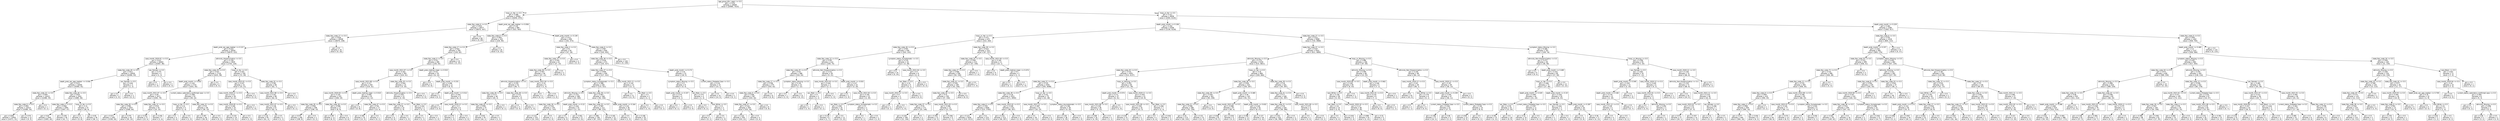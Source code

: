 digraph Tree {
node [shape=box, fontname="helvetica"] ;
edge [fontname="helvetica"] ;
0 [label="age_group_65+ years <= 0.5\ngini = 0.376\nsamples = 28000\nvalue = [20985, 7015]"] ;
1 [label="hosp_yn_Yes <= 0.5\ngini = 0.086\nsamples = 19362\nvalue = [18492, 870]"] ;
0 -> 1 [labeldistance=2.5, labelangle=45, headlabel="True"] ;
2 [label="state_fips_code_6 <= 0.5\ngini = 0.033\nsamples = 18377\nvalue = [18070, 307]"] ;
1 -> 2 ;
3 [label="state_fips_code_17 <= 0.5\ngini = 0.026\nsamples = 18308\nvalue = [18070, 238]"] ;
2 -> 3 ;
4 [label="death_prob_sex_age_median <= 0.157\ngini = 0.024\nsamples = 18292\nvalue = [18070, 222]"] ;
3 -> 4 ;
5 [label="case_month_2020-01 <= 0.5\ngini = 0.012\nsamples = 16463\nvalue = [16367, 96]"] ;
4 -> 5 ;
6 [label="state_fips_code_29 <= 0.5\ngini = 0.011\nsamples = 16459\nvalue = [16366, 93]"] ;
5 -> 6 ;
7 [label="death_prob_sex_age_median <= 0.056\ngini = 0.011\nsamples = 16456\nvalue = [16365, 91]"] ;
6 -> 7 ;
8 [label="state_fips_code_22 <= 0.5\ngini = 0.005\nsamples = 14415\nvalue = [14380, 35]"] ;
7 -> 8 ;
9 [label="state_fips_code_9 <= 0.5\ngini = 0.005\nsamples = 14414\nvalue = [14380, 34]"] ;
8 -> 9 ;
10 [label="gini = 0.004\nsamples = 14402\nvalue = [14371, 31]"] ;
9 -> 10 ;
11 [label="gini = 0.375\nsamples = 12\nvalue = [9, 3]"] ;
9 -> 11 ;
12 [label="gini = 0.0\nsamples = 1\nvalue = [0, 1]"] ;
8 -> 12 ;
13 [label="state_fips_code_26 <= 0.5\ngini = 0.053\nsamples = 2041\nvalue = [1985, 56]"] ;
7 -> 13 ;
14 [label="state_fips_code_4 <= 0.5\ngini = 0.046\nsamples = 1994\nvalue = [1947, 47]"] ;
13 -> 14 ;
15 [label="gini = 0.04\nsamples = 1945\nvalue = [1905, 40]"] ;
14 -> 15 ;
16 [label="gini = 0.245\nsamples = 49\nvalue = [42, 7]"] ;
14 -> 16 ;
17 [label="hosp_yn_No <= 0.5\ngini = 0.31\nsamples = 47\nvalue = [38, 9]"] ;
13 -> 17 ;
18 [label="gini = 0.0\nsamples = 8\nvalue = [0, 8]"] ;
17 -> 18 ;
19 [label="gini = 0.05\nsamples = 39\nvalue = [38, 1]"] ;
17 -> 19 ;
20 [label="sex_Female <= 0.5\ngini = 0.444\nsamples = 3\nvalue = [1, 2]"] ;
6 -> 20 ;
21 [label="gini = 0.0\nsamples = 1\nvalue = [1, 0]"] ;
20 -> 21 ;
22 [label="gini = 0.0\nsamples = 2\nvalue = [0, 2]"] ;
20 -> 22 ;
23 [label="sex_Female <= 0.5\ngini = 0.375\nsamples = 4\nvalue = [1, 3]"] ;
5 -> 23 ;
24 [label="gini = 0.0\nsamples = 1\nvalue = [1, 0]"] ;
23 -> 24 ;
25 [label="gini = 0.0\nsamples = 3\nvalue = [0, 3]"] ;
23 -> 25 ;
26 [label="ethnicity_Hispanic/Latino <= 0.5\ngini = 0.128\nsamples = 1829\nvalue = [1703, 126]"] ;
4 -> 26 ;
27 [label="state_fips_code_29 <= 0.5\ngini = 0.107\nsamples = 1729\nvalue = [1631, 98]"] ;
26 -> 27 ;
28 [label="death_prob_month <= 0.632\ngini = 0.102\nsamples = 1724\nvalue = [1631, 93]"] ;
27 -> 28 ;
29 [label="case_month_2021-07 <= 0.5\ngini = 0.09\nsamples = 1671\nvalue = [1592, 79]"] ;
28 -> 29 ;
30 [label="state_fips_code_26 <= 0.5\ngini = 0.081\nsamples = 1637\nvalue = [1568, 69]"] ;
29 -> 30 ;
31 [label="gini = 0.071\nsamples = 1597\nvalue = [1538, 59]"] ;
30 -> 31 ;
32 [label="gini = 0.375\nsamples = 40\nvalue = [30, 10]"] ;
30 -> 32 ;
33 [label="state_fips_code_12 <= 0.5\ngini = 0.415\nsamples = 34\nvalue = [24, 10]"] ;
29 -> 33 ;
34 [label="gini = 0.252\nsamples = 27\nvalue = [23, 4]"] ;
33 -> 34 ;
35 [label="gini = 0.245\nsamples = 7\nvalue = [1, 6]"] ;
33 -> 35 ;
36 [label="current_status_Laboratory-confirmed case <= 0.5\ngini = 0.389\nsamples = 53\nvalue = [39, 14]"] ;
28 -> 36 ;
37 [label="hosp_yn_No <= 0.5\ngini = 0.32\nsamples = 5\nvalue = [1, 4]"] ;
36 -> 37 ;
38 [label="gini = 0.0\nsamples = 4\nvalue = [0, 4]"] ;
37 -> 38 ;
39 [label="gini = 0.0\nsamples = 1\nvalue = [1, 0]"] ;
37 -> 39 ;
40 [label="state_fips_code_22 <= 0.5\ngini = 0.33\nsamples = 48\nvalue = [38, 10]"] ;
36 -> 40 ;
41 [label="gini = 0.287\nsamples = 46\nvalue = [38, 8]"] ;
40 -> 41 ;
42 [label="gini = 0.0\nsamples = 2\nvalue = [0, 2]"] ;
40 -> 42 ;
43 [label="gini = 0.0\nsamples = 5\nvalue = [0, 5]"] ;
27 -> 43 ;
44 [label="hosp_yn_No <= 0.5\ngini = 0.403\nsamples = 100\nvalue = [72, 28]"] ;
26 -> 44 ;
45 [label="case_month_2022-01 <= 0.5\ngini = 0.437\nsamples = 31\nvalue = [10, 21]"] ;
44 -> 45 ;
46 [label="case_month_2020-11 <= 0.5\ngini = 0.311\nsamples = 26\nvalue = [5, 21]"] ;
45 -> 46 ;
47 [label="case_month_2020-05 <= 0.5\ngini = 0.269\nsamples = 25\nvalue = [4, 21]"] ;
46 -> 47 ;
48 [label="gini = 0.219\nsamples = 24\nvalue = [3, 21]"] ;
47 -> 48 ;
49 [label="gini = 0.0\nsamples = 1\nvalue = [1, 0]"] ;
47 -> 49 ;
50 [label="gini = 0.0\nsamples = 1\nvalue = [1, 0]"] ;
46 -> 50 ;
51 [label="gini = 0.0\nsamples = 5\nvalue = [5, 0]"] ;
45 -> 51 ;
52 [label="state_fips_code_32 <= 0.5\ngini = 0.182\nsamples = 69\nvalue = [62, 7]"] ;
44 -> 52 ;
53 [label="case_month_2021-08 <= 0.5\ngini = 0.161\nsamples = 68\nvalue = [62, 6]"] ;
52 -> 53 ;
54 [label="case_month_2021-07 <= 0.5\ngini = 0.138\nsamples = 67\nvalue = [62, 5]"] ;
53 -> 54 ;
55 [label="gini = 0.116\nsamples = 65\nvalue = [61, 4]"] ;
54 -> 55 ;
56 [label="gini = 0.5\nsamples = 2\nvalue = [1, 1]"] ;
54 -> 56 ;
57 [label="gini = 0.0\nsamples = 1\nvalue = [0, 1]"] ;
53 -> 57 ;
58 [label="gini = 0.0\nsamples = 1\nvalue = [0, 1]"] ;
52 -> 58 ;
59 [label="gini = 0.0\nsamples = 16\nvalue = [0, 16]"] ;
3 -> 59 ;
60 [label="gini = 0.0\nsamples = 69\nvalue = [0, 69]"] ;
2 -> 60 ;
61 [label="death_prob_sex_age_median <= 0.056\ngini = 0.49\nsamples = 985\nvalue = [422, 563]"] ;
1 -> 61 ;
62 [label="state_fips_code_6 <= 0.5\ngini = 0.404\nsamples = 320\nvalue = [230, 90]"] ;
61 -> 62 ;
63 [label="state_fips_code_17 <= 0.5\ngini = 0.344\nsamples = 295\nvalue = [230, 65]"] ;
62 -> 63 ;
64 [label="state_fips_code_4 <= 0.5\ngini = 0.311\nsamples = 285\nvalue = [230, 55]"] ;
63 -> 64 ;
65 [label="case_month_2021-07 <= 0.5\ngini = 0.262\nsamples = 265\nvalue = [224, 41]"] ;
64 -> 65 ;
66 [label="case_month_2021-08 <= 0.5\ngini = 0.217\nsamples = 250\nvalue = [219, 31]"] ;
65 -> 66 ;
67 [label="case_month_2020-03 <= 0.5\ngini = 0.155\nsamples = 225\nvalue = [206, 19]"] ;
66 -> 67 ;
68 [label="state_fips_code_35 <= 0.5\ngini = 0.092\nsamples = 208\nvalue = [198, 10]"] ;
67 -> 68 ;
69 [label="gini = 0.075\nsamples = 206\nvalue = [198, 8]"] ;
68 -> 69 ;
70 [label="gini = 0.0\nsamples = 2\nvalue = [0, 2]"] ;
68 -> 70 ;
71 [label="state_fips_code_36 <= 0.5\ngini = 0.498\nsamples = 17\nvalue = [8, 9]"] ;
67 -> 71 ;
72 [label="gini = 0.397\nsamples = 11\nvalue = [8, 3]"] ;
71 -> 72 ;
73 [label="gini = 0.0\nsamples = 6\nvalue = [0, 6]"] ;
71 -> 73 ;
74 [label="death_prob_medical_mean <= 0.515\ngini = 0.499\nsamples = 25\nvalue = [13, 12]"] ;
66 -> 74 ;
75 [label="gini = 0.0\nsamples = 8\nvalue = [0, 8]"] ;
74 -> 75 ;
76 [label="state_fips_code_47 <= 0.5\ngini = 0.36\nsamples = 17\nvalue = [13, 4]"] ;
74 -> 76 ;
77 [label="gini = 0.305\nsamples = 16\nvalue = [13, 3]"] ;
76 -> 77 ;
78 [label="gini = 0.0\nsamples = 1\nvalue = [0, 1]"] ;
76 -> 78 ;
79 [label="state_fips_code_20 <= 0.5\ngini = 0.444\nsamples = 15\nvalue = [5, 10]"] ;
65 -> 79 ;
80 [label="ethnicity_Hispanic/Latino <= 0.5\ngini = 0.355\nsamples = 13\nvalue = [3, 10]"] ;
79 -> 80 ;
81 [label="state_fips_code_27 <= 0.5\ngini = 0.18\nsamples = 10\nvalue = [1, 9]"] ;
80 -> 81 ;
82 [label="gini = 0.0\nsamples = 9\nvalue = [0, 9]"] ;
81 -> 82 ;
83 [label="gini = 0.0\nsamples = 1\nvalue = [1, 0]"] ;
81 -> 83 ;
84 [label="sex_Male <= 0.5\ngini = 0.444\nsamples = 3\nvalue = [2, 1]"] ;
80 -> 84 ;
85 [label="gini = 0.5\nsamples = 2\nvalue = [1, 1]"] ;
84 -> 85 ;
86 [label="gini = 0.0\nsamples = 1\nvalue = [1, 0]"] ;
84 -> 86 ;
87 [label="gini = 0.0\nsamples = 2\nvalue = [2, 0]"] ;
79 -> 87 ;
88 [label="death_prob_medical_mean <= 0.515\ngini = 0.42\nsamples = 20\nvalue = [6, 14]"] ;
64 -> 88 ;
89 [label="gini = 0.0\nsamples = 9\nvalue = [0, 9]"] ;
88 -> 89 ;
90 [label="death_prob_month <= 0.231\ngini = 0.496\nsamples = 11\nvalue = [6, 5]"] ;
88 -> 90 ;
91 [label="gini = 0.0\nsamples = 2\nvalue = [0, 2]"] ;
90 -> 91 ;
92 [label="death_prob_month <= 0.312\ngini = 0.444\nsamples = 9\nvalue = [6, 3]"] ;
90 -> 92 ;
93 [label="gini = 0.0\nsamples = 3\nvalue = [3, 0]"] ;
92 -> 93 ;
94 [label="case_month_2020-12 <= 0.5\ngini = 0.5\nsamples = 6\nvalue = [3, 3]"] ;
92 -> 94 ;
95 [label="gini = 0.375\nsamples = 4\nvalue = [1, 3]"] ;
94 -> 95 ;
96 [label="gini = 0.0\nsamples = 2\nvalue = [2, 0]"] ;
94 -> 96 ;
97 [label="gini = 0.0\nsamples = 10\nvalue = [0, 10]"] ;
63 -> 97 ;
98 [label="gini = 0.0\nsamples = 25\nvalue = [0, 25]"] ;
62 -> 98 ;
99 [label="death_prob_month <= 0.139\ngini = 0.411\nsamples = 665\nvalue = [192, 473]"] ;
61 -> 99 ;
100 [label="state_fips_code_4 <= 0.5\ngini = 0.4\nsamples = 65\nvalue = [47, 18]"] ;
99 -> 100 ;
101 [label="state_fips_code_72 <= 0.5\ngini = 0.354\nsamples = 61\nvalue = [47, 14]"] ;
100 -> 101 ;
102 [label="state_fips_code_36 <= 0.5\ngini = 0.307\nsamples = 58\nvalue = [47, 11]"] ;
101 -> 102 ;
103 [label="ethnicity_Hispanic/Latino <= 0.5\ngini = 0.229\nsamples = 53\nvalue = [46, 7]"] ;
102 -> 103 ;
104 [label="state_fips_code_26 <= 0.5\ngini = 0.117\nsamples = 48\nvalue = [45, 3]"] ;
103 -> 104 ;
105 [label="state_fips_code_42 <= 0.5\ngini = 0.081\nsamples = 47\nvalue = [45, 2]"] ;
104 -> 105 ;
106 [label="gini = 0.043\nsamples = 45\nvalue = [44, 1]"] ;
105 -> 106 ;
107 [label="gini = 0.5\nsamples = 2\nvalue = [1, 1]"] ;
105 -> 107 ;
108 [label="gini = 0.0\nsamples = 1\nvalue = [0, 1]"] ;
104 -> 108 ;
109 [label="state_fips_code_48 <= 0.5\ngini = 0.32\nsamples = 5\nvalue = [1, 4]"] ;
103 -> 109 ;
110 [label="gini = 0.0\nsamples = 4\nvalue = [0, 4]"] ;
109 -> 110 ;
111 [label="gini = 0.0\nsamples = 1\nvalue = [1, 0]"] ;
109 -> 111 ;
112 [label="case_month_2021-04 <= 0.5\ngini = 0.32\nsamples = 5\nvalue = [1, 4]"] ;
102 -> 112 ;
113 [label="gini = 0.0\nsamples = 4\nvalue = [0, 4]"] ;
112 -> 113 ;
114 [label="gini = 0.0\nsamples = 1\nvalue = [1, 0]"] ;
112 -> 114 ;
115 [label="gini = 0.0\nsamples = 3\nvalue = [0, 3]"] ;
101 -> 115 ;
116 [label="gini = 0.0\nsamples = 4\nvalue = [0, 4]"] ;
100 -> 116 ;
117 [label="state_fips_code_6 <= 0.5\ngini = 0.367\nsamples = 600\nvalue = [145, 455]"] ;
99 -> 117 ;
118 [label="state_fips_code_39 <= 0.5\ngini = 0.426\nsamples = 472\nvalue = [145, 327]"] ;
117 -> 118 ;
119 [label="state_fips_code_27 <= 0.5\ngini = 0.406\nsamples = 449\nvalue = [127, 322]"] ;
118 -> 119 ;
120 [label="symptom_status_Symptomatic <= 0.5\ngini = 0.388\nsamples = 436\nvalue = [115, 321]"] ;
119 -> 120 ;
121 [label="ethnicity_Missing <= 0.5\ngini = 0.215\nsamples = 188\nvalue = [23, 165]"] ;
120 -> 121 ;
122 [label="state_fips_code_18 <= 0.5\ngini = 0.143\nsamples = 155\nvalue = [12, 143]"] ;
121 -> 122 ;
123 [label="gini = 0.122\nsamples = 153\nvalue = [10, 143]"] ;
122 -> 123 ;
124 [label="gini = 0.0\nsamples = 2\nvalue = [2, 0]"] ;
122 -> 124 ;
125 [label="death_prob_month <= 0.22\ngini = 0.444\nsamples = 33\nvalue = [11, 22]"] ;
121 -> 125 ;
126 [label="gini = 0.0\nsamples = 6\nvalue = [6, 0]"] ;
125 -> 126 ;
127 [label="gini = 0.302\nsamples = 27\nvalue = [5, 22]"] ;
125 -> 127 ;
128 [label="state_fips_code_36 <= 0.5\ngini = 0.467\nsamples = 248\nvalue = [92, 156]"] ;
120 -> 128 ;
129 [label="state_fips_code_32 <= 0.5\ngini = 0.487\nsamples = 212\nvalue = [89, 123]"] ;
128 -> 129 ;
130 [label="gini = 0.496\nsamples = 190\nvalue = [87, 103]"] ;
129 -> 130 ;
131 [label="gini = 0.165\nsamples = 22\nvalue = [2, 20]"] ;
129 -> 131 ;
132 [label="death_prob_month <= 0.164\ngini = 0.153\nsamples = 36\nvalue = [3, 33]"] ;
128 -> 132 ;
133 [label="gini = 0.0\nsamples = 1\nvalue = [1, 0]"] ;
132 -> 133 ;
134 [label="gini = 0.108\nsamples = 35\nvalue = [2, 33]"] ;
132 -> 134 ;
135 [label="case_month_2021-11 <= 0.5\ngini = 0.142\nsamples = 13\nvalue = [12, 1]"] ;
119 -> 135 ;
136 [label="gini = 0.0\nsamples = 11\nvalue = [11, 0]"] ;
135 -> 136 ;
137 [label="sex_Male <= 0.5\ngini = 0.5\nsamples = 2\nvalue = [1, 1]"] ;
135 -> 137 ;
138 [label="gini = 0.0\nsamples = 1\nvalue = [1, 0]"] ;
137 -> 138 ;
139 [label="gini = 0.0\nsamples = 1\nvalue = [0, 1]"] ;
137 -> 139 ;
140 [label="death_prob_month <= 0.172\ngini = 0.34\nsamples = 23\nvalue = [18, 5]"] ;
118 -> 140 ;
141 [label="symptom_status_Missing <= 0.5\ngini = 0.5\nsamples = 8\nvalue = [4, 4]"] ;
140 -> 141 ;
142 [label="death_prob_month <= 0.157\ngini = 0.375\nsamples = 4\nvalue = [3, 1]"] ;
141 -> 142 ;
143 [label="gini = 0.0\nsamples = 1\nvalue = [0, 1]"] ;
142 -> 143 ;
144 [label="gini = 0.0\nsamples = 3\nvalue = [3, 0]"] ;
142 -> 144 ;
145 [label="sex_Male <= 0.5\ngini = 0.375\nsamples = 4\nvalue = [1, 3]"] ;
141 -> 145 ;
146 [label="gini = 0.0\nsamples = 2\nvalue = [0, 2]"] ;
145 -> 146 ;
147 [label="race_White <= 0.5\ngini = 0.5\nsamples = 2\nvalue = [1, 1]"] ;
145 -> 147 ;
148 [label="gini = 0.0\nsamples = 1\nvalue = [0, 1]"] ;
147 -> 148 ;
149 [label="gini = 0.0\nsamples = 1\nvalue = [1, 0]"] ;
147 -> 149 ;
150 [label="current_status_Probable Case <= 0.5\ngini = 0.124\nsamples = 15\nvalue = [14, 1]"] ;
140 -> 150 ;
151 [label="gini = 0.0\nsamples = 14\nvalue = [14, 0]"] ;
150 -> 151 ;
152 [label="gini = 0.0\nsamples = 1\nvalue = [0, 1]"] ;
150 -> 152 ;
153 [label="gini = 0.0\nsamples = 128\nvalue = [0, 128]"] ;
117 -> 153 ;
154 [label="hosp_yn_No <= 0.5\ngini = 0.411\nsamples = 8638\nvalue = [2493, 6145]"] ;
0 -> 154 [labeldistance=2.5, labelangle=-45, headlabel="False"] ;
155 [label="death_prob_month <= 0.106\ngini = 0.292\nsamples = 6358\nvalue = [1130, 5228]"] ;
154 -> 155 ;
156 [label="hosp_yn_Yes <= 0.5\ngini = 0.475\nsamples = 670\nvalue = [410, 260]"] ;
155 -> 156 ;
157 [label="state_fips_code_26 <= 0.5\ngini = 0.355\nsamples = 446\nvalue = [343, 103]"] ;
156 -> 157 ;
158 [label="state_fips_code_12 <= 0.5\ngini = 0.297\nsamples = 414\nvalue = [339, 75]"] ;
157 -> 158 ;
159 [label="state_fips_code_25 <= 0.5\ngini = 0.24\nsamples = 388\nvalue = [334, 54]"] ;
158 -> 159 ;
160 [label="state_fips_code_17 <= 0.5\ngini = 0.199\nsamples = 375\nvalue = [333, 42]"] ;
159 -> 160 ;
161 [label="state_fips_code_6 <= 0.5\ngini = 0.168\nsamples = 367\nvalue = [333, 34]"] ;
160 -> 161 ;
162 [label="state_fips_code_47 <= 0.5\ngini = 0.134\nsamples = 359\nvalue = [333, 26]"] ;
161 -> 162 ;
163 [label="gini = 0.116\nsamples = 355\nvalue = [333, 22]"] ;
162 -> 163 ;
164 [label="gini = 0.0\nsamples = 4\nvalue = [0, 4]"] ;
162 -> 164 ;
165 [label="gini = 0.0\nsamples = 8\nvalue = [0, 8]"] ;
161 -> 165 ;
166 [label="gini = 0.0\nsamples = 8\nvalue = [0, 8]"] ;
160 -> 166 ;
167 [label="symptom_status_Missing <= 0.5\ngini = 0.142\nsamples = 13\nvalue = [1, 12]"] ;
159 -> 167 ;
168 [label="gini = 0.0\nsamples = 1\nvalue = [1, 0]"] ;
167 -> 168 ;
169 [label="gini = 0.0\nsamples = 12\nvalue = [0, 12]"] ;
167 -> 169 ;
170 [label="ethnicity_Non-Hispanic/Latino <= 0.5\ngini = 0.311\nsamples = 26\nvalue = [5, 21]"] ;
158 -> 170 ;
171 [label="case_month_2022-03 <= 0.5\ngini = 0.444\nsamples = 3\nvalue = [2, 1]"] ;
170 -> 171 ;
172 [label="sex_Male <= 0.5\ngini = 0.5\nsamples = 2\nvalue = [1, 1]"] ;
171 -> 172 ;
173 [label="gini = 0.0\nsamples = 1\nvalue = [1, 0]"] ;
172 -> 173 ;
174 [label="gini = 0.0\nsamples = 1\nvalue = [0, 1]"] ;
172 -> 174 ;
175 [label="gini = 0.0\nsamples = 1\nvalue = [1, 0]"] ;
171 -> 175 ;
176 [label="death_prob_month <= 0.033\ngini = 0.227\nsamples = 23\nvalue = [3, 20]"] ;
170 -> 176 ;
177 [label="gini = 0.0\nsamples = 1\nvalue = [1, 0]"] ;
176 -> 177 ;
178 [label="case_month_2021-03 <= 0.5\ngini = 0.165\nsamples = 22\nvalue = [2, 20]"] ;
176 -> 178 ;
179 [label="sex_Male <= 0.5\ngini = 0.095\nsamples = 20\nvalue = [1, 19]"] ;
178 -> 179 ;
180 [label="gini = 0.219\nsamples = 8\nvalue = [1, 7]"] ;
179 -> 180 ;
181 [label="gini = 0.0\nsamples = 12\nvalue = [0, 12]"] ;
179 -> 181 ;
182 [label="symptom_status_Symptomatic <= 0.5\ngini = 0.5\nsamples = 2\nvalue = [1, 1]"] ;
178 -> 182 ;
183 [label="gini = 0.0\nsamples = 1\nvalue = [0, 1]"] ;
182 -> 183 ;
184 [label="gini = 0.0\nsamples = 1\nvalue = [1, 0]"] ;
182 -> 184 ;
185 [label="symptom_status_Symptomatic <= 0.5\ngini = 0.219\nsamples = 32\nvalue = [4, 28]"] ;
157 -> 185 ;
186 [label="gini = 0.0\nsamples = 24\nvalue = [0, 24]"] ;
185 -> 186 ;
187 [label="case_month_2021-04 <= 0.5\ngini = 0.5\nsamples = 8\nvalue = [4, 4]"] ;
185 -> 187 ;
188 [label="sex_Male <= 0.5\ngini = 0.32\nsamples = 5\nvalue = [4, 1]"] ;
187 -> 188 ;
189 [label="case_month_2022-11 <= 0.5\ngini = 0.5\nsamples = 2\nvalue = [1, 1]"] ;
188 -> 189 ;
190 [label="gini = 0.0\nsamples = 1\nvalue = [0, 1]"] ;
189 -> 190 ;
191 [label="gini = 0.0\nsamples = 1\nvalue = [1, 0]"] ;
189 -> 191 ;
192 [label="gini = 0.0\nsamples = 3\nvalue = [3, 0]"] ;
188 -> 192 ;
193 [label="gini = 0.0\nsamples = 3\nvalue = [0, 3]"] ;
187 -> 193 ;
194 [label="state_fips_code_39 <= 0.5\ngini = 0.419\nsamples = 224\nvalue = [67, 157]"] ;
156 -> 194 ;
195 [label="state_fips_code_24 <= 0.5\ngini = 0.392\nsamples = 213\nvalue = [57, 156]"] ;
194 -> 195 ;
196 [label="state_fips_code_27 <= 0.5\ngini = 0.368\nsamples = 206\nvalue = [50, 156]"] ;
195 -> 196 ;
197 [label="state_fips_code_41 <= 0.5\ngini = 0.339\nsamples = 199\nvalue = [43, 156]"] ;
196 -> 197 ;
198 [label="state_fips_code_34 <= 0.5\ngini = 0.31\nsamples = 193\nvalue = [37, 156]"] ;
197 -> 198 ;
199 [label="state_fips_code_37 <= 0.5\ngini = 0.25\nsamples = 171\nvalue = [25, 146]"] ;
198 -> 199 ;
200 [label="gini = 0.228\nsamples = 168\nvalue = [22, 146]"] ;
199 -> 200 ;
201 [label="gini = 0.0\nsamples = 3\nvalue = [3, 0]"] ;
199 -> 201 ;
202 [label="case_month_2021-03 <= 0.5\ngini = 0.496\nsamples = 22\nvalue = [12, 10]"] ;
198 -> 202 ;
203 [label="gini = 0.355\nsamples = 13\nvalue = [10, 3]"] ;
202 -> 203 ;
204 [label="gini = 0.346\nsamples = 9\nvalue = [2, 7]"] ;
202 -> 204 ;
205 [label="gini = 0.0\nsamples = 6\nvalue = [6, 0]"] ;
197 -> 205 ;
206 [label="gini = 0.0\nsamples = 7\nvalue = [7, 0]"] ;
196 -> 206 ;
207 [label="gini = 0.0\nsamples = 7\nvalue = [7, 0]"] ;
195 -> 207 ;
208 [label="case_month_2021-04 <= 0.5\ngini = 0.165\nsamples = 11\nvalue = [10, 1]"] ;
194 -> 208 ;
209 [label="gini = 0.0\nsamples = 9\nvalue = [9, 0]"] ;
208 -> 209 ;
210 [label="death_prob_medical_mean <= 0.474\ngini = 0.5\nsamples = 2\nvalue = [1, 1]"] ;
208 -> 210 ;
211 [label="gini = 0.0\nsamples = 1\nvalue = [0, 1]"] ;
210 -> 211 ;
212 [label="gini = 0.0\nsamples = 1\nvalue = [1, 0]"] ;
210 -> 212 ;
213 [label="state_fips_code_27 <= 0.5\ngini = 0.221\nsamples = 5688\nvalue = [720, 4968]"] ;
155 -> 213 ;
214 [label="state_fips_code_37 <= 0.5\ngini = 0.197\nsamples = 5501\nvalue = [611, 4890]"] ;
213 -> 214 ;
215 [label="ethnicity_Missing <= 0.5\ngini = 0.174\nsamples = 5335\nvalue = [514, 4821]"] ;
214 -> 215 ;
216 [label="state_fips_code_20 <= 0.5\ngini = 0.131\nsamples = 4451\nvalue = [314, 4137]"] ;
215 -> 216 ;
217 [label="state_fips_code_21 <= 0.5\ngini = 0.125\nsamples = 4391\nvalue = [293, 4098]"] ;
216 -> 217 ;
218 [label="state_fips_code_39 <= 0.5\ngini = 0.118\nsamples = 4321\nvalue = [271, 4050]"] ;
217 -> 218 ;
219 [label="state_fips_code_6 <= 0.5\ngini = 0.105\nsamples = 4006\nvalue = [223, 3783]"] ;
218 -> 219 ;
220 [label="gini = 0.121\nsamples = 3436\nvalue = [223, 3213]"] ;
219 -> 220 ;
221 [label="gini = 0.0\nsamples = 570\nvalue = [0, 570]"] ;
219 -> 221 ;
222 [label="case_month_2022-02 <= 0.5\ngini = 0.258\nsamples = 315\nvalue = [48, 267]"] ;
218 -> 222 ;
223 [label="gini = 0.251\nsamples = 313\nvalue = [46, 267]"] ;
222 -> 223 ;
224 [label="gini = 0.0\nsamples = 2\nvalue = [2, 0]"] ;
222 -> 224 ;
225 [label="hosp_yn_Yes <= 0.5\ngini = 0.431\nsamples = 70\nvalue = [22, 48]"] ;
217 -> 225 ;
226 [label="case_month_2021-12 <= 0.5\ngini = 0.487\nsamples = 31\nvalue = [18, 13]"] ;
225 -> 226 ;
227 [label="gini = 0.5\nsamples = 26\nvalue = [13, 13]"] ;
226 -> 227 ;
228 [label="gini = 0.0\nsamples = 5\nvalue = [5, 0]"] ;
226 -> 228 ;
229 [label="symptom_status_Asymptomatic <= 0.5\ngini = 0.184\nsamples = 39\nvalue = [4, 35]"] ;
225 -> 229 ;
230 [label="gini = 0.145\nsamples = 38\nvalue = [3, 35]"] ;
229 -> 230 ;
231 [label="gini = 0.0\nsamples = 1\nvalue = [1, 0]"] ;
229 -> 231 ;
232 [label="hosp_yn_Missing <= 0.5\ngini = 0.455\nsamples = 60\nvalue = [21, 39]"] ;
216 -> 232 ;
233 [label="death_prob_month <= 0.574\ngini = 0.272\nsamples = 37\nvalue = [6, 31]"] ;
232 -> 233 ;
234 [label="case_month_2021-08 <= 0.5\ngini = 0.239\nsamples = 36\nvalue = [5, 31]"] ;
233 -> 234 ;
235 [label="gini = 0.208\nsamples = 34\nvalue = [4, 30]"] ;
234 -> 235 ;
236 [label="gini = 0.5\nsamples = 2\nvalue = [1, 1]"] ;
234 -> 236 ;
237 [label="gini = 0.0\nsamples = 1\nvalue = [1, 0]"] ;
233 -> 237 ;
238 [label="case_month_2020-11 <= 0.5\ngini = 0.454\nsamples = 23\nvalue = [15, 8]"] ;
232 -> 238 ;
239 [label="case_month_2021-09 <= 0.5\ngini = 0.305\nsamples = 16\nvalue = [13, 3]"] ;
238 -> 239 ;
240 [label="gini = 0.245\nsamples = 14\nvalue = [12, 2]"] ;
239 -> 240 ;
241 [label="gini = 0.5\nsamples = 2\nvalue = [1, 1]"] ;
239 -> 241 ;
242 [label="sex_Male <= 0.5\ngini = 0.408\nsamples = 7\nvalue = [2, 5]"] ;
238 -> 242 ;
243 [label="gini = 0.0\nsamples = 4\nvalue = [0, 4]"] ;
242 -> 243 ;
244 [label="gini = 0.444\nsamples = 3\nvalue = [2, 1]"] ;
242 -> 244 ;
245 [label="hosp_yn_Yes <= 0.5\ngini = 0.35\nsamples = 884\nvalue = [200, 684]"] ;
215 -> 245 ;
246 [label="state_fips_code_36 <= 0.5\ngini = 0.456\nsamples = 443\nvalue = [156, 287]"] ;
245 -> 246 ;
247 [label="state_fips_code_39 <= 0.5\ngini = 0.339\nsamples = 301\nvalue = [65, 236]"] ;
246 -> 247 ;
248 [label="state_fips_code_21 <= 0.5\ngini = 0.296\nsamples = 288\nvalue = [52, 236]"] ;
247 -> 248 ;
249 [label="gini = 0.25\nsamples = 273\nvalue = [40, 233]"] ;
248 -> 249 ;
250 [label="gini = 0.32\nsamples = 15\nvalue = [12, 3]"] ;
248 -> 250 ;
251 [label="gini = 0.0\nsamples = 13\nvalue = [13, 0]"] ;
247 -> 251 ;
252 [label="death_prob_month <= 0.485\ngini = 0.46\nsamples = 142\nvalue = [91, 51]"] ;
246 -> 252 ;
253 [label="case_month_2021-02 <= 0.5\ngini = 0.088\nsamples = 87\nvalue = [83, 4]"] ;
252 -> 253 ;
254 [label="gini = 0.048\nsamples = 81\nvalue = [79, 2]"] ;
253 -> 254 ;
255 [label="gini = 0.444\nsamples = 6\nvalue = [4, 2]"] ;
253 -> 255 ;
256 [label="death_prob_month <= 0.632\ngini = 0.249\nsamples = 55\nvalue = [8, 47]"] ;
252 -> 256 ;
257 [label="gini = 0.496\nsamples = 11\nvalue = [5, 6]"] ;
256 -> 257 ;
258 [label="gini = 0.127\nsamples = 44\nvalue = [3, 41]"] ;
256 -> 258 ;
259 [label="state_fips_code_39 <= 0.5\ngini = 0.18\nsamples = 441\nvalue = [44, 397]"] ;
245 -> 259 ;
260 [label="state_fips_code_41 <= 0.5\ngini = 0.17\nsamples = 438\nvalue = [41, 397]"] ;
259 -> 260 ;
261 [label="state_fips_code_51 <= 0.5\ngini = 0.16\nsamples = 434\nvalue = [38, 396]"] ;
260 -> 261 ;
262 [label="gini = 0.153\nsamples = 432\nvalue = [36, 396]"] ;
261 -> 262 ;
263 [label="gini = 0.0\nsamples = 2\nvalue = [2, 0]"] ;
261 -> 263 ;
264 [label="case_month_2021-09 <= 0.5\ngini = 0.375\nsamples = 4\nvalue = [3, 1]"] ;
260 -> 264 ;
265 [label="gini = 0.0\nsamples = 3\nvalue = [3, 0]"] ;
264 -> 265 ;
266 [label="gini = 0.0\nsamples = 1\nvalue = [0, 1]"] ;
264 -> 266 ;
267 [label="gini = 0.0\nsamples = 3\nvalue = [3, 0]"] ;
259 -> 267 ;
268 [label="hosp_yn_Missing <= 0.5\ngini = 0.486\nsamples = 166\nvalue = [97, 69]"] ;
214 -> 268 ;
269 [label="ethnicity_Missing <= 0.5\ngini = 0.309\nsamples = 68\nvalue = [13, 55]"] ;
268 -> 269 ;
270 [label="case_month_2020-06 <= 0.5\ngini = 0.183\nsamples = 59\nvalue = [6, 53]"] ;
269 -> 270 ;
271 [label="race_White <= 0.5\ngini = 0.158\nsamples = 58\nvalue = [5, 53]"] ;
270 -> 271 ;
272 [label="sex_Male <= 0.5\ngini = 0.32\nsamples = 10\nvalue = [2, 8]"] ;
271 -> 272 ;
273 [label="gini = 0.0\nsamples = 4\nvalue = [0, 4]"] ;
272 -> 273 ;
274 [label="gini = 0.444\nsamples = 6\nvalue = [2, 4]"] ;
272 -> 274 ;
275 [label="case_month_2020-10 <= 0.5\ngini = 0.117\nsamples = 48\nvalue = [3, 45]"] ;
271 -> 275 ;
276 [label="gini = 0.089\nsamples = 43\nvalue = [2, 41]"] ;
275 -> 276 ;
277 [label="gini = 0.32\nsamples = 5\nvalue = [1, 4]"] ;
275 -> 277 ;
278 [label="gini = 0.0\nsamples = 1\nvalue = [1, 0]"] ;
270 -> 278 ;
279 [label="death_prob_month <= 0.662\ngini = 0.346\nsamples = 9\nvalue = [7, 2]"] ;
269 -> 279 ;
280 [label="case_month_2021-01 <= 0.5\ngini = 0.219\nsamples = 8\nvalue = [7, 1]"] ;
279 -> 280 ;
281 [label="gini = 0.0\nsamples = 6\nvalue = [6, 0]"] ;
280 -> 281 ;
282 [label="gini = 0.5\nsamples = 2\nvalue = [1, 1]"] ;
280 -> 282 ;
283 [label="gini = 0.0\nsamples = 1\nvalue = [0, 1]"] ;
279 -> 283 ;
284 [label="ethnicity_Non-Hispanic/Latino <= 0.5\ngini = 0.245\nsamples = 98\nvalue = [84, 14]"] ;
268 -> 284 ;
285 [label="case_month_2020-12 <= 0.5\ngini = 0.04\nsamples = 49\nvalue = [48, 1]"] ;
284 -> 285 ;
286 [label="gini = 0.0\nsamples = 43\nvalue = [43, 0]"] ;
285 -> 286 ;
287 [label="race_White <= 0.5\ngini = 0.278\nsamples = 6\nvalue = [5, 1]"] ;
285 -> 287 ;
288 [label="gini = 0.5\nsamples = 2\nvalue = [1, 1]"] ;
287 -> 288 ;
289 [label="gini = 0.0\nsamples = 4\nvalue = [4, 0]"] ;
287 -> 289 ;
290 [label="case_month_2020-11 <= 0.5\ngini = 0.39\nsamples = 49\nvalue = [36, 13]"] ;
284 -> 290 ;
291 [label="death_prob_month <= 0.239\ngini = 0.359\nsamples = 47\nvalue = [36, 11]"] ;
290 -> 291 ;
292 [label="current_status_Probable Case <= 0.5\ngini = 0.264\nsamples = 32\nvalue = [27, 5]"] ;
291 -> 292 ;
293 [label="gini = 0.198\nsamples = 27\nvalue = [24, 3]"] ;
292 -> 293 ;
294 [label="gini = 0.48\nsamples = 5\nvalue = [3, 2]"] ;
292 -> 294 ;
295 [label="current_status_Probable Case <= 0.5\ngini = 0.48\nsamples = 15\nvalue = [9, 6]"] ;
291 -> 295 ;
296 [label="gini = 0.459\nsamples = 14\nvalue = [9, 5]"] ;
295 -> 296 ;
297 [label="gini = 0.0\nsamples = 1\nvalue = [0, 1]"] ;
295 -> 297 ;
298 [label="gini = 0.0\nsamples = 2\nvalue = [0, 2]"] ;
290 -> 298 ;
299 [label="symptom_status_Missing <= 0.5\ngini = 0.486\nsamples = 187\nvalue = [109, 78]"] ;
213 -> 299 ;
300 [label="ethnicity_Non-Hispanic/Latino <= 0.5\ngini = 0.473\nsamples = 94\nvalue = [36, 58]"] ;
299 -> 300 ;
301 [label="gini = 0.0\nsamples = 9\nvalue = [9, 0]"] ;
300 -> 301 ;
302 [label="death_prob_month <= 0.485\ngini = 0.433\nsamples = 85\nvalue = [27, 58]"] ;
300 -> 302 ;
303 [label="hosp_yn_Yes <= 0.5\ngini = 0.466\nsamples = 73\nvalue = [27, 46]"] ;
302 -> 303 ;
304 [label="death_prob_month <= 0.329\ngini = 0.499\nsamples = 44\nvalue = [21, 23]"] ;
303 -> 304 ;
305 [label="sex_Male <= 0.5\ngini = 0.478\nsamples = 33\nvalue = [13, 20]"] ;
304 -> 305 ;
306 [label="gini = 0.391\nsamples = 15\nvalue = [4, 11]"] ;
305 -> 306 ;
307 [label="gini = 0.5\nsamples = 18\nvalue = [9, 9]"] ;
305 -> 307 ;
308 [label="current_status_Probable Case <= 0.5\ngini = 0.397\nsamples = 11\nvalue = [8, 3]"] ;
304 -> 308 ;
309 [label="gini = 0.32\nsamples = 10\nvalue = [8, 2]"] ;
308 -> 309 ;
310 [label="gini = 0.0\nsamples = 1\nvalue = [0, 1]"] ;
308 -> 310 ;
311 [label="death_prob_month <= 0.19\ngini = 0.328\nsamples = 29\nvalue = [6, 23]"] ;
303 -> 311 ;
312 [label="sex_Female <= 0.5\ngini = 0.444\nsamples = 3\nvalue = [2, 1]"] ;
311 -> 312 ;
313 [label="gini = 0.5\nsamples = 2\nvalue = [1, 1]"] ;
312 -> 313 ;
314 [label="gini = 0.0\nsamples = 1\nvalue = [1, 0]"] ;
312 -> 314 ;
315 [label="death_prob_month <= 0.287\ngini = 0.26\nsamples = 26\nvalue = [4, 22]"] ;
311 -> 315 ;
316 [label="gini = 0.0\nsamples = 9\nvalue = [0, 9]"] ;
315 -> 316 ;
317 [label="gini = 0.36\nsamples = 17\nvalue = [4, 13]"] ;
315 -> 317 ;
318 [label="gini = 0.0\nsamples = 12\nvalue = [0, 12]"] ;
302 -> 318 ;
319 [label="hosp_yn_Missing <= 0.5\ngini = 0.338\nsamples = 93\nvalue = [73, 20]"] ;
299 -> 319 ;
320 [label="sex_Female <= 0.5\ngini = 0.465\nsamples = 19\nvalue = [7, 12]"] ;
319 -> 320 ;
321 [label="death_prob_month <= 0.349\ngini = 0.355\nsamples = 13\nvalue = [3, 10]"] ;
320 -> 321 ;
322 [label="death_prob_month <= 0.182\ngini = 0.278\nsamples = 12\nvalue = [2, 10]"] ;
321 -> 322 ;
323 [label="case_month_2021-12 <= 0.5\ngini = 0.48\nsamples = 5\nvalue = [2, 3]"] ;
322 -> 323 ;
324 [label="gini = 0.5\nsamples = 4\nvalue = [2, 2]"] ;
323 -> 324 ;
325 [label="gini = 0.0\nsamples = 1\nvalue = [0, 1]"] ;
323 -> 325 ;
326 [label="gini = 0.0\nsamples = 7\nvalue = [0, 7]"] ;
322 -> 326 ;
327 [label="gini = 0.0\nsamples = 1\nvalue = [1, 0]"] ;
321 -> 327 ;
328 [label="case_month_2020-12 <= 0.5\ngini = 0.444\nsamples = 6\nvalue = [4, 2]"] ;
320 -> 328 ;
329 [label="case_month_2022-01 <= 0.5\ngini = 0.32\nsamples = 5\nvalue = [4, 1]"] ;
328 -> 329 ;
330 [label="gini = 0.0\nsamples = 2\nvalue = [2, 0]"] ;
329 -> 330 ;
331 [label="ethnicity_Missing <= 0.5\ngini = 0.444\nsamples = 3\nvalue = [2, 1]"] ;
329 -> 331 ;
332 [label="gini = 0.5\nsamples = 2\nvalue = [1, 1]"] ;
331 -> 332 ;
333 [label="gini = 0.0\nsamples = 1\nvalue = [1, 0]"] ;
331 -> 333 ;
334 [label="gini = 0.0\nsamples = 1\nvalue = [0, 1]"] ;
328 -> 334 ;
335 [label="case_month_2020-12 <= 0.5\ngini = 0.193\nsamples = 74\nvalue = [66, 8]"] ;
319 -> 335 ;
336 [label="ethnicity_Non-Hispanic/Latino <= 0.5\ngini = 0.153\nsamples = 72\nvalue = [66, 6]"] ;
335 -> 336 ;
337 [label="gini = 0.0\nsamples = 24\nvalue = [24, 0]"] ;
336 -> 337 ;
338 [label="case_month_2021-11 <= 0.5\ngini = 0.219\nsamples = 48\nvalue = [42, 6]"] ;
336 -> 338 ;
339 [label="case_month_2022-01 <= 0.5\ngini = 0.176\nsamples = 41\nvalue = [37, 4]"] ;
338 -> 339 ;
340 [label="gini = 0.071\nsamples = 27\nvalue = [26, 1]"] ;
339 -> 340 ;
341 [label="gini = 0.337\nsamples = 14\nvalue = [11, 3]"] ;
339 -> 341 ;
342 [label="sex_Female <= 0.5\ngini = 0.408\nsamples = 7\nvalue = [5, 2]"] ;
338 -> 342 ;
343 [label="gini = 0.32\nsamples = 5\nvalue = [4, 1]"] ;
342 -> 343 ;
344 [label="gini = 0.5\nsamples = 2\nvalue = [1, 1]"] ;
342 -> 344 ;
345 [label="gini = 0.0\nsamples = 2\nvalue = [0, 2]"] ;
335 -> 345 ;
346 [label="death_prob_month <= 0.229\ngini = 0.481\nsamples = 2280\nvalue = [1363, 917]"] ;
154 -> 346 ;
347 [label="state_fips_code_6 <= 0.5\ngini = 0.331\nsamples = 1018\nvalue = [805, 213]"] ;
346 -> 347 ;
348 [label="death_prob_month <= 0.157\ngini = 0.294\nsamples = 981\nvalue = [805, 176]"] ;
347 -> 348 ;
349 [label="state_fips_code_53 <= 0.5\ngini = 0.151\nsamples = 499\nvalue = [458, 41]"] ;
348 -> 349 ;
350 [label="state_fips_code_72 <= 0.5\ngini = 0.141\nsamples = 496\nvalue = [458, 38]"] ;
349 -> 350 ;
351 [label="state_fips_code_12 <= 0.5\ngini = 0.132\nsamples = 493\nvalue = [458, 35]"] ;
350 -> 351 ;
352 [label="state_fips_code_8 <= 0.5\ngini = 0.093\nsamples = 410\nvalue = [390, 20]"] ;
351 -> 352 ;
353 [label="state_fips_code_4 <= 0.5\ngini = 0.089\nsamples = 409\nvalue = [390, 19]"] ;
352 -> 353 ;
354 [label="gini = 0.077\nsamples = 400\nvalue = [384, 16]"] ;
353 -> 354 ;
355 [label="gini = 0.444\nsamples = 9\nvalue = [6, 3]"] ;
353 -> 355 ;
356 [label="gini = 0.0\nsamples = 1\nvalue = [0, 1]"] ;
352 -> 356 ;
357 [label="case_month_2022-08 <= 0.5\ngini = 0.296\nsamples = 83\nvalue = [68, 15]"] ;
351 -> 357 ;
358 [label="case_month_2022-07 <= 0.5\ngini = 0.245\nsamples = 77\nvalue = [66, 11]"] ;
357 -> 358 ;
359 [label="gini = 0.17\nsamples = 64\nvalue = [58, 6]"] ;
358 -> 359 ;
360 [label="gini = 0.473\nsamples = 13\nvalue = [8, 5]"] ;
358 -> 360 ;
361 [label="symptom_status_Symptomatic <= 0.5\ngini = 0.444\nsamples = 6\nvalue = [2, 4]"] ;
357 -> 361 ;
362 [label="gini = 0.0\nsamples = 3\nvalue = [0, 3]"] ;
361 -> 362 ;
363 [label="gini = 0.444\nsamples = 3\nvalue = [2, 1]"] ;
361 -> 363 ;
364 [label="gini = 0.0\nsamples = 3\nvalue = [0, 3]"] ;
350 -> 364 ;
365 [label="gini = 0.0\nsamples = 3\nvalue = [0, 3]"] ;
349 -> 365 ;
366 [label="symptom_status_Missing <= 0.5\ngini = 0.403\nsamples = 482\nvalue = [347, 135]"] ;
348 -> 366 ;
367 [label="ethnicity_Missing <= 0.5\ngini = 0.314\nsamples = 282\nvalue = [227, 55]"] ;
366 -> 367 ;
368 [label="state_fips_code_8 <= 0.5\ngini = 0.354\nsamples = 235\nvalue = [181, 54]"] ;
367 -> 368 ;
369 [label="case_month_2020-09 <= 0.5\ngini = 0.347\nsamples = 233\nvalue = [181, 52]"] ;
368 -> 369 ;
370 [label="state_fips_code_36 <= 0.5\ngini = 0.321\nsamples = 209\nvalue = [167, 42]"] ;
369 -> 370 ;
371 [label="gini = 0.343\nsamples = 191\nvalue = [149, 42]"] ;
370 -> 371 ;
372 [label="gini = 0.0\nsamples = 18\nvalue = [18, 0]"] ;
370 -> 372 ;
373 [label="symptom_status_Symptomatic <= 0.5\ngini = 0.486\nsamples = 24\nvalue = [14, 10]"] ;
369 -> 373 ;
374 [label="gini = 0.0\nsamples = 3\nvalue = [0, 3]"] ;
373 -> 374 ;
375 [label="gini = 0.444\nsamples = 21\nvalue = [14, 7]"] ;
373 -> 375 ;
376 [label="gini = 0.0\nsamples = 2\nvalue = [0, 2]"] ;
368 -> 376 ;
377 [label="state_fips_code_53 <= 0.5\ngini = 0.042\nsamples = 47\nvalue = [46, 1]"] ;
367 -> 377 ;
378 [label="gini = 0.0\nsamples = 46\nvalue = [46, 0]"] ;
377 -> 378 ;
379 [label="gini = 0.0\nsamples = 1\nvalue = [0, 1]"] ;
377 -> 379 ;
380 [label="ethnicity_Non-Hispanic/Latino <= 0.5\ngini = 0.48\nsamples = 200\nvalue = [120, 80]"] ;
366 -> 380 ;
381 [label="state_fips_code_72 <= 0.5\ngini = 0.324\nsamples = 64\nvalue = [51, 13]"] ;
380 -> 381 ;
382 [label="race_White <= 0.5\ngini = 0.292\nsamples = 62\nvalue = [51, 11]"] ;
381 -> 382 ;
383 [label="death_prob_month <= 0.172\ngini = 0.153\nsamples = 36\nvalue = [33, 3]"] ;
382 -> 383 ;
384 [label="gini = 0.408\nsamples = 7\nvalue = [5, 2]"] ;
383 -> 384 ;
385 [label="gini = 0.067\nsamples = 29\nvalue = [28, 1]"] ;
383 -> 385 ;
386 [label="state_fips_code_17 <= 0.5\ngini = 0.426\nsamples = 26\nvalue = [18, 8]"] ;
382 -> 386 ;
387 [label="gini = 0.403\nsamples = 25\nvalue = [18, 7]"] ;
386 -> 387 ;
388 [label="gini = 0.0\nsamples = 1\nvalue = [0, 1]"] ;
386 -> 388 ;
389 [label="gini = 0.0\nsamples = 2\nvalue = [0, 2]"] ;
381 -> 389 ;
390 [label="state_fips_code_12 <= 0.5\ngini = 0.5\nsamples = 136\nvalue = [69, 67]"] ;
380 -> 390 ;
391 [label="state_fips_code_4 <= 0.5\ngini = 0.491\nsamples = 109\nvalue = [62, 47]"] ;
390 -> 391 ;
392 [label="state_fips_code_17 <= 0.5\ngini = 0.476\nsamples = 100\nvalue = [61, 39]"] ;
391 -> 392 ;
393 [label="gini = 0.467\nsamples = 97\nvalue = [61, 36]"] ;
392 -> 393 ;
394 [label="gini = 0.0\nsamples = 3\nvalue = [0, 3]"] ;
392 -> 394 ;
395 [label="case_month_2022-01 <= 0.5\ngini = 0.198\nsamples = 9\nvalue = [1, 8]"] ;
391 -> 395 ;
396 [label="gini = 0.0\nsamples = 7\nvalue = [0, 7]"] ;
395 -> 396 ;
397 [label="gini = 0.5\nsamples = 2\nvalue = [1, 1]"] ;
395 -> 397 ;
398 [label="case_month_2021-11 <= 0.5\ngini = 0.384\nsamples = 27\nvalue = [7, 20]"] ;
390 -> 398 ;
399 [label="case_month_2021-02 <= 0.5\ngini = 0.32\nsamples = 25\nvalue = [5, 20]"] ;
398 -> 399 ;
400 [label="gini = 0.227\nsamples = 23\nvalue = [3, 20]"] ;
399 -> 400 ;
401 [label="gini = 0.0\nsamples = 2\nvalue = [2, 0]"] ;
399 -> 401 ;
402 [label="gini = 0.0\nsamples = 2\nvalue = [2, 0]"] ;
398 -> 402 ;
403 [label="gini = 0.0\nsamples = 37\nvalue = [0, 37]"] ;
347 -> 403 ;
404 [label="state_fips_code_6 <= 0.5\ngini = 0.493\nsamples = 1262\nvalue = [558, 704]"] ;
346 -> 404 ;
405 [label="death_prob_month <= 0.485\ngini = 0.5\nsamples = 1147\nvalue = [558, 589]"] ;
404 -> 405 ;
406 [label="symptom_status_Missing <= 0.5\ngini = 0.497\nsamples = 982\nvalue = [527, 455]"] ;
405 -> 406 ;
407 [label="state_fips_code_53 <= 0.5\ngini = 0.471\nsamples = 628\nvalue = [389, 239]"] ;
406 -> 407 ;
408 [label="ethnicity_Missing <= 0.5\ngini = 0.466\nsamples = 618\nvalue = [389, 229]"] ;
407 -> 408 ;
409 [label="state_fips_code_24 <= 0.5\ngini = 0.48\nsamples = 535\nvalue = [321, 214]"] ;
408 -> 409 ;
410 [label="death_prob_month <= 0.286\ngini = 0.483\nsamples = 524\nvalue = [310, 214]"] ;
409 -> 410 ;
411 [label="gini = 0.432\nsamples = 136\nvalue = [93, 43]"] ;
410 -> 411 ;
412 [label="gini = 0.493\nsamples = 388\nvalue = [217, 171]"] ;
410 -> 412 ;
413 [label="gini = 0.0\nsamples = 11\nvalue = [11, 0]"] ;
409 -> 413 ;
414 [label="state_fips_code_42 <= 0.5\ngini = 0.296\nsamples = 83\nvalue = [68, 15]"] ;
408 -> 414 ;
415 [label="case_month_2021-01 <= 0.5\ngini = 0.258\nsamples = 79\nvalue = [67, 12]"] ;
414 -> 415 ;
416 [label="gini = 0.148\nsamples = 62\nvalue = [57, 5]"] ;
415 -> 416 ;
417 [label="gini = 0.484\nsamples = 17\nvalue = [10, 7]"] ;
415 -> 417 ;
418 [label="case_month_2020-11 <= 0.5\ngini = 0.375\nsamples = 4\nvalue = [1, 3]"] ;
414 -> 418 ;
419 [label="gini = 0.0\nsamples = 3\nvalue = [0, 3]"] ;
418 -> 419 ;
420 [label="gini = 0.0\nsamples = 1\nvalue = [1, 0]"] ;
418 -> 420 ;
421 [label="gini = 0.0\nsamples = 10\nvalue = [0, 10]"] ;
407 -> 421 ;
422 [label="ethnicity_Missing <= 0.5\ngini = 0.476\nsamples = 354\nvalue = [138, 216]"] ;
406 -> 422 ;
423 [label="state_fips_code_12 <= 0.5\ngini = 0.436\nsamples = 262\nvalue = [84, 178]"] ;
422 -> 423 ;
424 [label="case_month_2021-01 <= 0.5\ngini = 0.471\nsamples = 195\nvalue = [74, 121]"] ;
423 -> 424 ;
425 [label="state_fips_code_18 <= 0.5\ngini = 0.447\nsamples = 160\nvalue = [54, 106]"] ;
424 -> 425 ;
426 [label="gini = 0.399\nsamples = 98\nvalue = [27, 71]"] ;
425 -> 426 ;
427 [label="gini = 0.492\nsamples = 62\nvalue = [27, 35]"] ;
425 -> 427 ;
428 [label="state_fips_code_4 <= 0.5\ngini = 0.49\nsamples = 35\nvalue = [20, 15]"] ;
424 -> 428 ;
429 [label="gini = 0.469\nsamples = 32\nvalue = [20, 12]"] ;
428 -> 429 ;
430 [label="gini = 0.0\nsamples = 3\nvalue = [0, 3]"] ;
428 -> 430 ;
431 [label="current_status_Probable Case <= 0.5\ngini = 0.254\nsamples = 67\nvalue = [10, 57]"] ;
423 -> 431 ;
432 [label="case_month_2021-08 <= 0.5\ngini = 0.278\nsamples = 60\nvalue = [10, 50]"] ;
431 -> 432 ;
433 [label="gini = 0.231\nsamples = 45\nvalue = [6, 39]"] ;
432 -> 433 ;
434 [label="gini = 0.391\nsamples = 15\nvalue = [4, 11]"] ;
432 -> 434 ;
435 [label="gini = 0.0\nsamples = 7\nvalue = [0, 7]"] ;
431 -> 435 ;
436 [label="sex_Female <= 0.5\ngini = 0.485\nsamples = 92\nvalue = [54, 38]"] ;
422 -> 436 ;
437 [label="case_month_2021-07 <= 0.5\ngini = 0.313\nsamples = 36\nvalue = [29, 7]"] ;
436 -> 437 ;
438 [label="case_month_2020-06 <= 0.5\ngini = 0.257\nsamples = 33\nvalue = [28, 5]"] ;
437 -> 438 ;
439 [label="gini = 0.219\nsamples = 32\nvalue = [28, 4]"] ;
438 -> 439 ;
440 [label="gini = 0.0\nsamples = 1\nvalue = [0, 1]"] ;
438 -> 440 ;
441 [label="race_Black <= 0.5\ngini = 0.444\nsamples = 3\nvalue = [1, 2]"] ;
437 -> 441 ;
442 [label="gini = 0.0\nsamples = 2\nvalue = [0, 2]"] ;
441 -> 442 ;
443 [label="gini = 0.0\nsamples = 1\nvalue = [1, 0]"] ;
441 -> 443 ;
444 [label="case_month_2021-01 <= 0.5\ngini = 0.494\nsamples = 56\nvalue = [25, 31]"] ;
436 -> 444 ;
445 [label="current_status_Probable Case <= 0.5\ngini = 0.462\nsamples = 47\nvalue = [17, 30]"] ;
444 -> 445 ;
446 [label="gini = 0.485\nsamples = 41\nvalue = [17, 24]"] ;
445 -> 446 ;
447 [label="gini = 0.0\nsamples = 6\nvalue = [0, 6]"] ;
445 -> 447 ;
448 [label="state_fips_code_12 <= 0.5\ngini = 0.198\nsamples = 9\nvalue = [8, 1]"] ;
444 -> 448 ;
449 [label="gini = 0.0\nsamples = 8\nvalue = [8, 0]"] ;
448 -> 449 ;
450 [label="gini = 0.0\nsamples = 1\nvalue = [0, 1]"] ;
448 -> 450 ;
451 [label="state_fips_code_34 <= 0.5\ngini = 0.305\nsamples = 165\nvalue = [31, 134]"] ;
405 -> 451 ;
452 [label="ethnicity_Missing <= 0.5\ngini = 0.263\nsamples = 154\nvalue = [24, 130]"] ;
451 -> 452 ;
453 [label="state_fips_code_24 <= 0.5\ngini = 0.185\nsamples = 126\nvalue = [13, 113]"] ;
452 -> 453 ;
454 [label="state_fips_code_20 <= 0.5\ngini = 0.174\nsamples = 125\nvalue = [12, 113]"] ;
453 -> 454 ;
455 [label="state_fips_code_28 <= 0.5\ngini = 0.162\nsamples = 124\nvalue = [11, 113]"] ;
454 -> 455 ;
456 [label="gini = 0.15\nsamples = 122\nvalue = [10, 112]"] ;
455 -> 456 ;
457 [label="gini = 0.5\nsamples = 2\nvalue = [1, 1]"] ;
455 -> 457 ;
458 [label="gini = 0.0\nsamples = 1\nvalue = [1, 0]"] ;
454 -> 458 ;
459 [label="gini = 0.0\nsamples = 1\nvalue = [1, 0]"] ;
453 -> 459 ;
460 [label="state_fips_code_42 <= 0.5\ngini = 0.477\nsamples = 28\nvalue = [11, 17]"] ;
452 -> 460 ;
461 [label="case_month_2020-03 <= 0.5\ngini = 0.494\nsamples = 18\nvalue = [10, 8]"] ;
460 -> 461 ;
462 [label="state_fips_code_9 <= 0.5\ngini = 0.355\nsamples = 13\nvalue = [10, 3]"] ;
461 -> 462 ;
463 [label="gini = 0.278\nsamples = 12\nvalue = [10, 2]"] ;
462 -> 463 ;
464 [label="gini = 0.0\nsamples = 1\nvalue = [0, 1]"] ;
462 -> 464 ;
465 [label="gini = 0.0\nsamples = 5\nvalue = [0, 5]"] ;
461 -> 465 ;
466 [label="death_prob_sex_age_median <= 0.709\ngini = 0.18\nsamples = 10\nvalue = [1, 9]"] ;
460 -> 466 ;
467 [label="gini = 0.0\nsamples = 5\nvalue = [0, 5]"] ;
466 -> 467 ;
468 [label="race_White <= 0.5\ngini = 0.32\nsamples = 5\nvalue = [1, 4]"] ;
466 -> 468 ;
469 [label="gini = 0.444\nsamples = 3\nvalue = [1, 2]"] ;
468 -> 469 ;
470 [label="gini = 0.0\nsamples = 2\nvalue = [0, 2]"] ;
468 -> 470 ;
471 [label="race_Black <= 0.5\ngini = 0.463\nsamples = 11\nvalue = [7, 4]"] ;
451 -> 471 ;
472 [label="case_month_2020-04 <= 0.5\ngini = 0.42\nsamples = 10\nvalue = [7, 3]"] ;
471 -> 472 ;
473 [label="gini = 0.0\nsamples = 2\nvalue = [2, 0]"] ;
472 -> 473 ;
474 [label="current_status_Laboratory-confirmed case <= 0.5\ngini = 0.469\nsamples = 8\nvalue = [5, 3]"] ;
472 -> 474 ;
475 [label="gini = 0.0\nsamples = 1\nvalue = [0, 1]"] ;
474 -> 475 ;
476 [label="ethnicity_Missing <= 0.5\ngini = 0.408\nsamples = 7\nvalue = [5, 2]"] ;
474 -> 476 ;
477 [label="gini = 0.48\nsamples = 5\nvalue = [3, 2]"] ;
476 -> 477 ;
478 [label="gini = 0.0\nsamples = 2\nvalue = [2, 0]"] ;
476 -> 478 ;
479 [label="gini = 0.0\nsamples = 1\nvalue = [0, 1]"] ;
471 -> 479 ;
480 [label="gini = 0.0\nsamples = 115\nvalue = [0, 115]"] ;
404 -> 480 ;
}